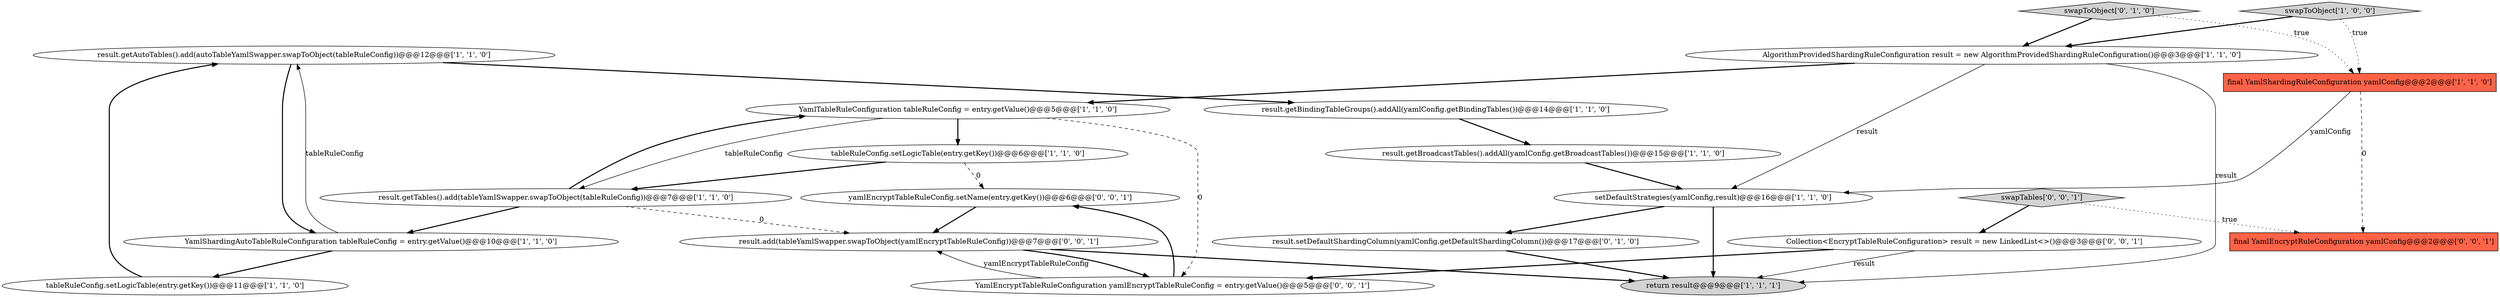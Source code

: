 digraph {
3 [style = filled, label = "result.getAutoTables().add(autoTableYamlSwapper.swapToObject(tableRuleConfig))@@@12@@@['1', '1', '0']", fillcolor = white, shape = ellipse image = "AAA0AAABBB1BBB"];
0 [style = filled, label = "result.getBindingTableGroups().addAll(yamlConfig.getBindingTables())@@@14@@@['1', '1', '0']", fillcolor = white, shape = ellipse image = "AAA0AAABBB1BBB"];
9 [style = filled, label = "AlgorithmProvidedShardingRuleConfiguration result = new AlgorithmProvidedShardingRuleConfiguration()@@@3@@@['1', '1', '0']", fillcolor = white, shape = ellipse image = "AAA0AAABBB1BBB"];
10 [style = filled, label = "final YamlShardingRuleConfiguration yamlConfig@@@2@@@['1', '1', '0']", fillcolor = tomato, shape = box image = "AAA0AAABBB1BBB"];
5 [style = filled, label = "YamlTableRuleConfiguration tableRuleConfig = entry.getValue()@@@5@@@['1', '1', '0']", fillcolor = white, shape = ellipse image = "AAA0AAABBB1BBB"];
12 [style = filled, label = "setDefaultStrategies(yamlConfig,result)@@@16@@@['1', '1', '0']", fillcolor = white, shape = ellipse image = "AAA0AAABBB1BBB"];
11 [style = filled, label = "tableRuleConfig.setLogicTable(entry.getKey())@@@6@@@['1', '1', '0']", fillcolor = white, shape = ellipse image = "AAA0AAABBB1BBB"];
15 [style = filled, label = "result.add(tableYamlSwapper.swapToObject(yamlEncryptTableRuleConfig))@@@7@@@['0', '0', '1']", fillcolor = white, shape = ellipse image = "AAA0AAABBB3BBB"];
13 [style = filled, label = "swapToObject['0', '1', '0']", fillcolor = lightgray, shape = diamond image = "AAA0AAABBB2BBB"];
14 [style = filled, label = "result.setDefaultShardingColumn(yamlConfig.getDefaultShardingColumn())@@@17@@@['0', '1', '0']", fillcolor = white, shape = ellipse image = "AAA1AAABBB2BBB"];
4 [style = filled, label = "return result@@@9@@@['1', '1', '1']", fillcolor = lightgray, shape = ellipse image = "AAA0AAABBB1BBB"];
6 [style = filled, label = "tableRuleConfig.setLogicTable(entry.getKey())@@@11@@@['1', '1', '0']", fillcolor = white, shape = ellipse image = "AAA0AAABBB1BBB"];
18 [style = filled, label = "Collection<EncryptTableRuleConfiguration> result = new LinkedList<>()@@@3@@@['0', '0', '1']", fillcolor = white, shape = ellipse image = "AAA0AAABBB3BBB"];
17 [style = filled, label = "swapTables['0', '0', '1']", fillcolor = lightgray, shape = diamond image = "AAA0AAABBB3BBB"];
20 [style = filled, label = "final YamlEncryptRuleConfiguration yamlConfig@@@2@@@['0', '0', '1']", fillcolor = tomato, shape = box image = "AAA0AAABBB3BBB"];
7 [style = filled, label = "YamlShardingAutoTableRuleConfiguration tableRuleConfig = entry.getValue()@@@10@@@['1', '1', '0']", fillcolor = white, shape = ellipse image = "AAA0AAABBB1BBB"];
19 [style = filled, label = "YamlEncryptTableRuleConfiguration yamlEncryptTableRuleConfig = entry.getValue()@@@5@@@['0', '0', '1']", fillcolor = white, shape = ellipse image = "AAA0AAABBB3BBB"];
16 [style = filled, label = "yamlEncryptTableRuleConfig.setName(entry.getKey())@@@6@@@['0', '0', '1']", fillcolor = white, shape = ellipse image = "AAA0AAABBB3BBB"];
2 [style = filled, label = "result.getTables().add(tableYamlSwapper.swapToObject(tableRuleConfig))@@@7@@@['1', '1', '0']", fillcolor = white, shape = ellipse image = "AAA0AAABBB1BBB"];
8 [style = filled, label = "result.getBroadcastTables().addAll(yamlConfig.getBroadcastTables())@@@15@@@['1', '1', '0']", fillcolor = white, shape = ellipse image = "AAA0AAABBB1BBB"];
1 [style = filled, label = "swapToObject['1', '0', '0']", fillcolor = lightgray, shape = diamond image = "AAA0AAABBB1BBB"];
10->12 [style = solid, label="yamlConfig"];
5->2 [style = solid, label="tableRuleConfig"];
1->9 [style = bold, label=""];
8->12 [style = bold, label=""];
2->7 [style = bold, label=""];
2->5 [style = bold, label=""];
12->14 [style = bold, label=""];
18->4 [style = solid, label="result"];
12->4 [style = bold, label=""];
15->4 [style = bold, label=""];
19->15 [style = solid, label="yamlEncryptTableRuleConfig"];
7->6 [style = bold, label=""];
16->15 [style = bold, label=""];
15->19 [style = bold, label=""];
13->10 [style = dotted, label="true"];
0->8 [style = bold, label=""];
5->19 [style = dashed, label="0"];
2->15 [style = dashed, label="0"];
3->7 [style = bold, label=""];
11->2 [style = bold, label=""];
7->3 [style = solid, label="tableRuleConfig"];
19->16 [style = bold, label=""];
5->11 [style = bold, label=""];
18->19 [style = bold, label=""];
17->20 [style = dotted, label="true"];
3->0 [style = bold, label=""];
11->16 [style = dashed, label="0"];
6->3 [style = bold, label=""];
13->9 [style = bold, label=""];
14->4 [style = bold, label=""];
9->5 [style = bold, label=""];
10->20 [style = dashed, label="0"];
1->10 [style = dotted, label="true"];
9->4 [style = solid, label="result"];
9->12 [style = solid, label="result"];
17->18 [style = bold, label=""];
}
